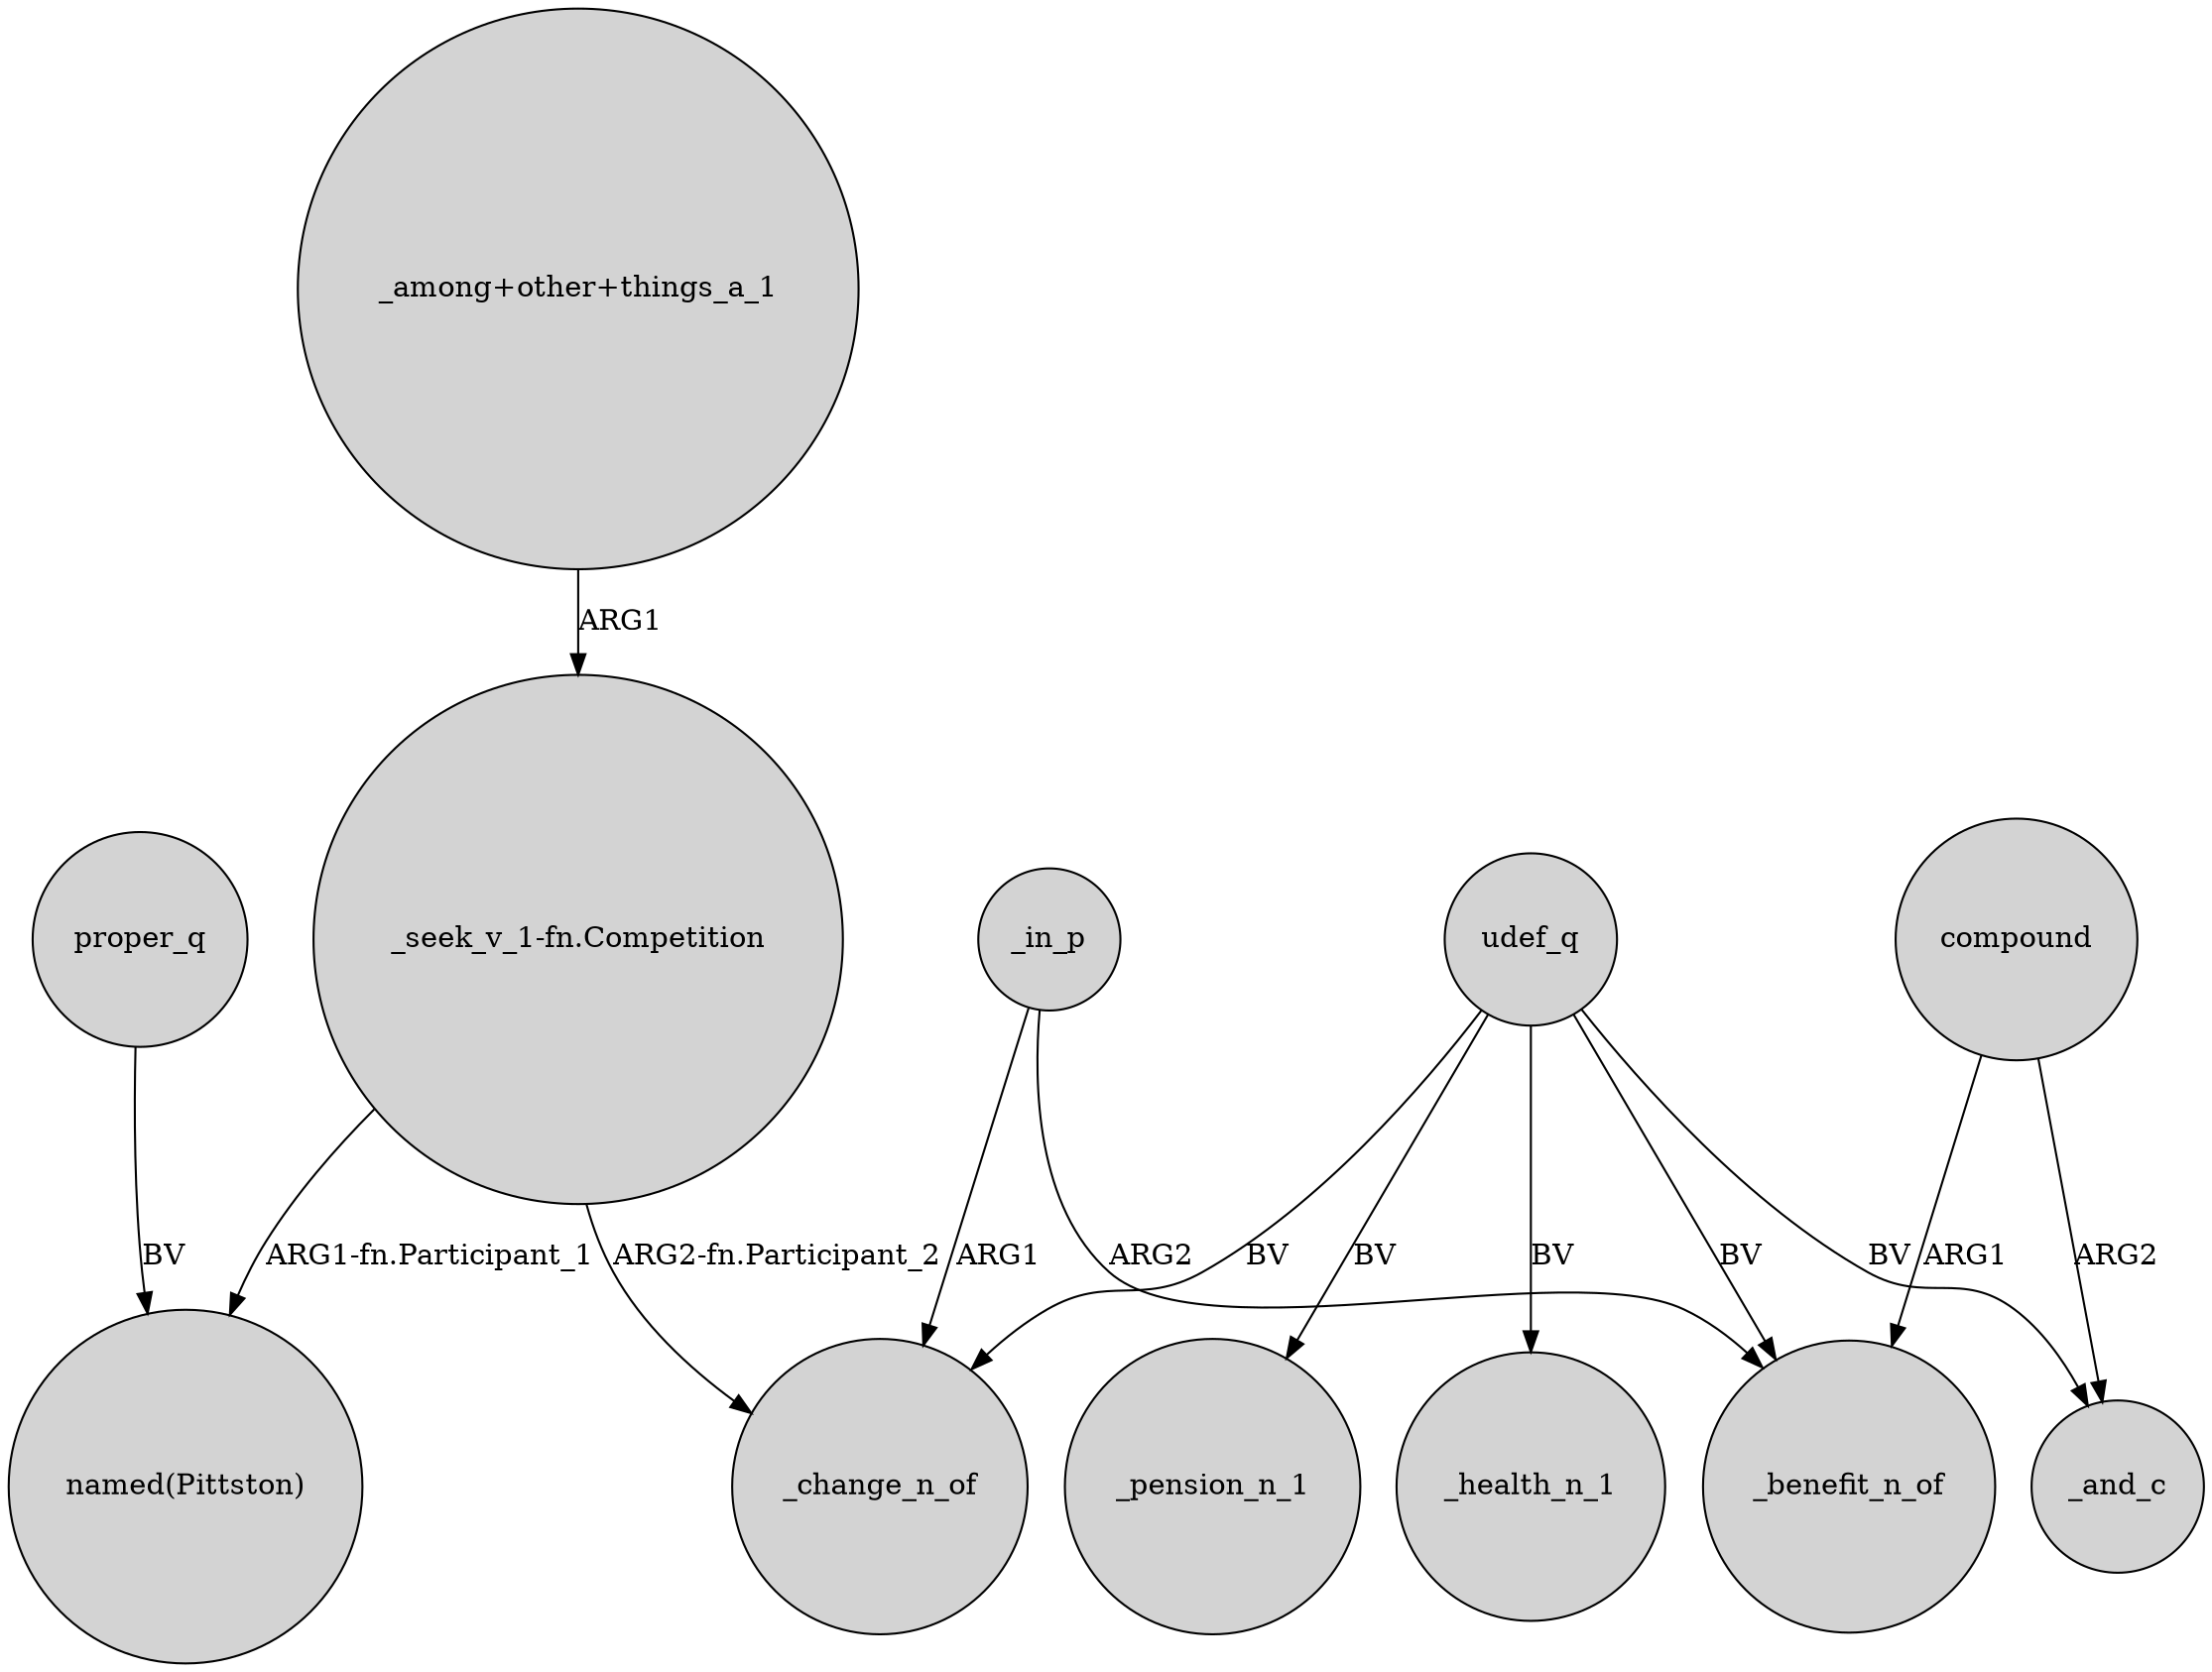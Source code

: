 digraph {
	node [shape=circle style=filled]
	udef_q -> _health_n_1 [label=BV]
	udef_q -> _change_n_of [label=BV]
	"_among+other+things_a_1" -> "_seek_v_1-fn.Competition" [label=ARG1]
	"_seek_v_1-fn.Competition" -> _change_n_of [label="ARG2-fn.Participant_2"]
	_in_p -> _change_n_of [label=ARG1]
	_in_p -> _benefit_n_of [label=ARG2]
	udef_q -> _and_c [label=BV]
	compound -> _and_c [label=ARG2]
	proper_q -> "named(Pittston)" [label=BV]
	compound -> _benefit_n_of [label=ARG1]
	udef_q -> _pension_n_1 [label=BV]
	"_seek_v_1-fn.Competition" -> "named(Pittston)" [label="ARG1-fn.Participant_1"]
	udef_q -> _benefit_n_of [label=BV]
}
